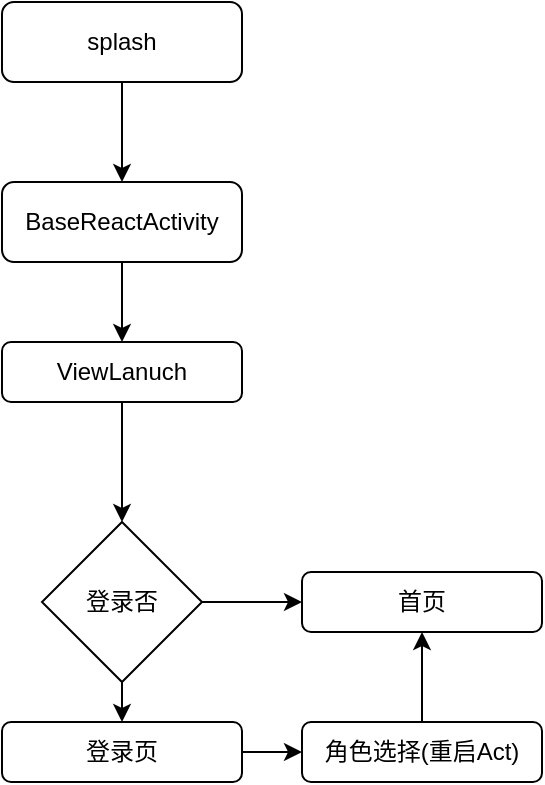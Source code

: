 <mxfile version="13.6.6" type="github">
  <diagram id="C5RBs43oDa-KdzZeNtuy" name="Page-1">
    <mxGraphModel dx="815" dy="541" grid="1" gridSize="10" guides="1" tooltips="1" connect="1" arrows="1" fold="1" page="1" pageScale="1" pageWidth="827" pageHeight="1169" math="0" shadow="0">
      <root>
        <mxCell id="WIyWlLk6GJQsqaUBKTNV-0" />
        <mxCell id="WIyWlLk6GJQsqaUBKTNV-1" parent="WIyWlLk6GJQsqaUBKTNV-0" />
        <mxCell id="MDFC5IUzmAGrzWkf0rjv-6" value="" style="edgeStyle=orthogonalEdgeStyle;rounded=0;orthogonalLoop=1;jettySize=auto;html=1;" edge="1" parent="WIyWlLk6GJQsqaUBKTNV-1" source="WIyWlLk6GJQsqaUBKTNV-3" target="MDFC5IUzmAGrzWkf0rjv-0">
          <mxGeometry relative="1" as="geometry" />
        </mxCell>
        <mxCell id="WIyWlLk6GJQsqaUBKTNV-3" value="splash" style="rounded=1;whiteSpace=wrap;html=1;fontSize=12;glass=0;strokeWidth=1;shadow=0;" parent="WIyWlLk6GJQsqaUBKTNV-1" vertex="1">
          <mxGeometry x="160" y="80" width="120" height="40" as="geometry" />
        </mxCell>
        <mxCell id="MDFC5IUzmAGrzWkf0rjv-2" style="edgeStyle=orthogonalEdgeStyle;rounded=0;orthogonalLoop=1;jettySize=auto;html=1;exitX=0.5;exitY=1;exitDx=0;exitDy=0;entryX=0.5;entryY=0;entryDx=0;entryDy=0;" edge="1" parent="WIyWlLk6GJQsqaUBKTNV-1" source="MDFC5IUzmAGrzWkf0rjv-0" target="MDFC5IUzmAGrzWkf0rjv-1">
          <mxGeometry relative="1" as="geometry" />
        </mxCell>
        <mxCell id="MDFC5IUzmAGrzWkf0rjv-0" value="BaseReactActivity" style="rounded=1;whiteSpace=wrap;html=1;fontSize=12;glass=0;strokeWidth=1;shadow=0;" vertex="1" parent="WIyWlLk6GJQsqaUBKTNV-1">
          <mxGeometry x="160" y="170" width="120" height="40" as="geometry" />
        </mxCell>
        <mxCell id="MDFC5IUzmAGrzWkf0rjv-10" value="" style="edgeStyle=orthogonalEdgeStyle;rounded=0;orthogonalLoop=1;jettySize=auto;html=1;" edge="1" parent="WIyWlLk6GJQsqaUBKTNV-1" source="MDFC5IUzmAGrzWkf0rjv-1" target="MDFC5IUzmAGrzWkf0rjv-5">
          <mxGeometry relative="1" as="geometry" />
        </mxCell>
        <mxCell id="MDFC5IUzmAGrzWkf0rjv-1" value="ViewLanuch" style="rounded=1;whiteSpace=wrap;html=1;fontSize=12;glass=0;strokeWidth=1;shadow=0;" vertex="1" parent="WIyWlLk6GJQsqaUBKTNV-1">
          <mxGeometry x="160" y="250" width="120" height="30" as="geometry" />
        </mxCell>
        <mxCell id="MDFC5IUzmAGrzWkf0rjv-8" style="edgeStyle=orthogonalEdgeStyle;rounded=0;orthogonalLoop=1;jettySize=auto;html=1;exitX=0.5;exitY=1;exitDx=0;exitDy=0;entryX=0.5;entryY=0;entryDx=0;entryDy=0;" edge="1" parent="WIyWlLk6GJQsqaUBKTNV-1" source="MDFC5IUzmAGrzWkf0rjv-5" target="MDFC5IUzmAGrzWkf0rjv-7">
          <mxGeometry relative="1" as="geometry" />
        </mxCell>
        <mxCell id="MDFC5IUzmAGrzWkf0rjv-15" value="" style="edgeStyle=orthogonalEdgeStyle;rounded=0;orthogonalLoop=1;jettySize=auto;html=1;" edge="1" parent="WIyWlLk6GJQsqaUBKTNV-1" source="MDFC5IUzmAGrzWkf0rjv-5" target="MDFC5IUzmAGrzWkf0rjv-11">
          <mxGeometry relative="1" as="geometry" />
        </mxCell>
        <mxCell id="MDFC5IUzmAGrzWkf0rjv-5" value="登录否" style="rhombus;whiteSpace=wrap;html=1;" vertex="1" parent="WIyWlLk6GJQsqaUBKTNV-1">
          <mxGeometry x="180" y="340" width="80" height="80" as="geometry" />
        </mxCell>
        <mxCell id="MDFC5IUzmAGrzWkf0rjv-14" value="" style="edgeStyle=orthogonalEdgeStyle;rounded=0;orthogonalLoop=1;jettySize=auto;html=1;" edge="1" parent="WIyWlLk6GJQsqaUBKTNV-1" source="MDFC5IUzmAGrzWkf0rjv-7" target="MDFC5IUzmAGrzWkf0rjv-12">
          <mxGeometry relative="1" as="geometry" />
        </mxCell>
        <mxCell id="MDFC5IUzmAGrzWkf0rjv-7" value="登录页" style="rounded=1;whiteSpace=wrap;html=1;fontSize=12;glass=0;strokeWidth=1;shadow=0;" vertex="1" parent="WIyWlLk6GJQsqaUBKTNV-1">
          <mxGeometry x="160" y="440" width="120" height="30" as="geometry" />
        </mxCell>
        <mxCell id="MDFC5IUzmAGrzWkf0rjv-11" value="首页" style="rounded=1;whiteSpace=wrap;html=1;fontSize=12;glass=0;strokeWidth=1;shadow=0;" vertex="1" parent="WIyWlLk6GJQsqaUBKTNV-1">
          <mxGeometry x="310" y="365" width="120" height="30" as="geometry" />
        </mxCell>
        <mxCell id="MDFC5IUzmAGrzWkf0rjv-13" value="" style="edgeStyle=orthogonalEdgeStyle;rounded=0;orthogonalLoop=1;jettySize=auto;html=1;" edge="1" parent="WIyWlLk6GJQsqaUBKTNV-1" source="MDFC5IUzmAGrzWkf0rjv-12" target="MDFC5IUzmAGrzWkf0rjv-11">
          <mxGeometry relative="1" as="geometry" />
        </mxCell>
        <mxCell id="MDFC5IUzmAGrzWkf0rjv-12" value="角色选择(重启Act)" style="rounded=1;whiteSpace=wrap;html=1;fontSize=12;glass=0;strokeWidth=1;shadow=0;" vertex="1" parent="WIyWlLk6GJQsqaUBKTNV-1">
          <mxGeometry x="310" y="440" width="120" height="30" as="geometry" />
        </mxCell>
      </root>
    </mxGraphModel>
  </diagram>
</mxfile>
